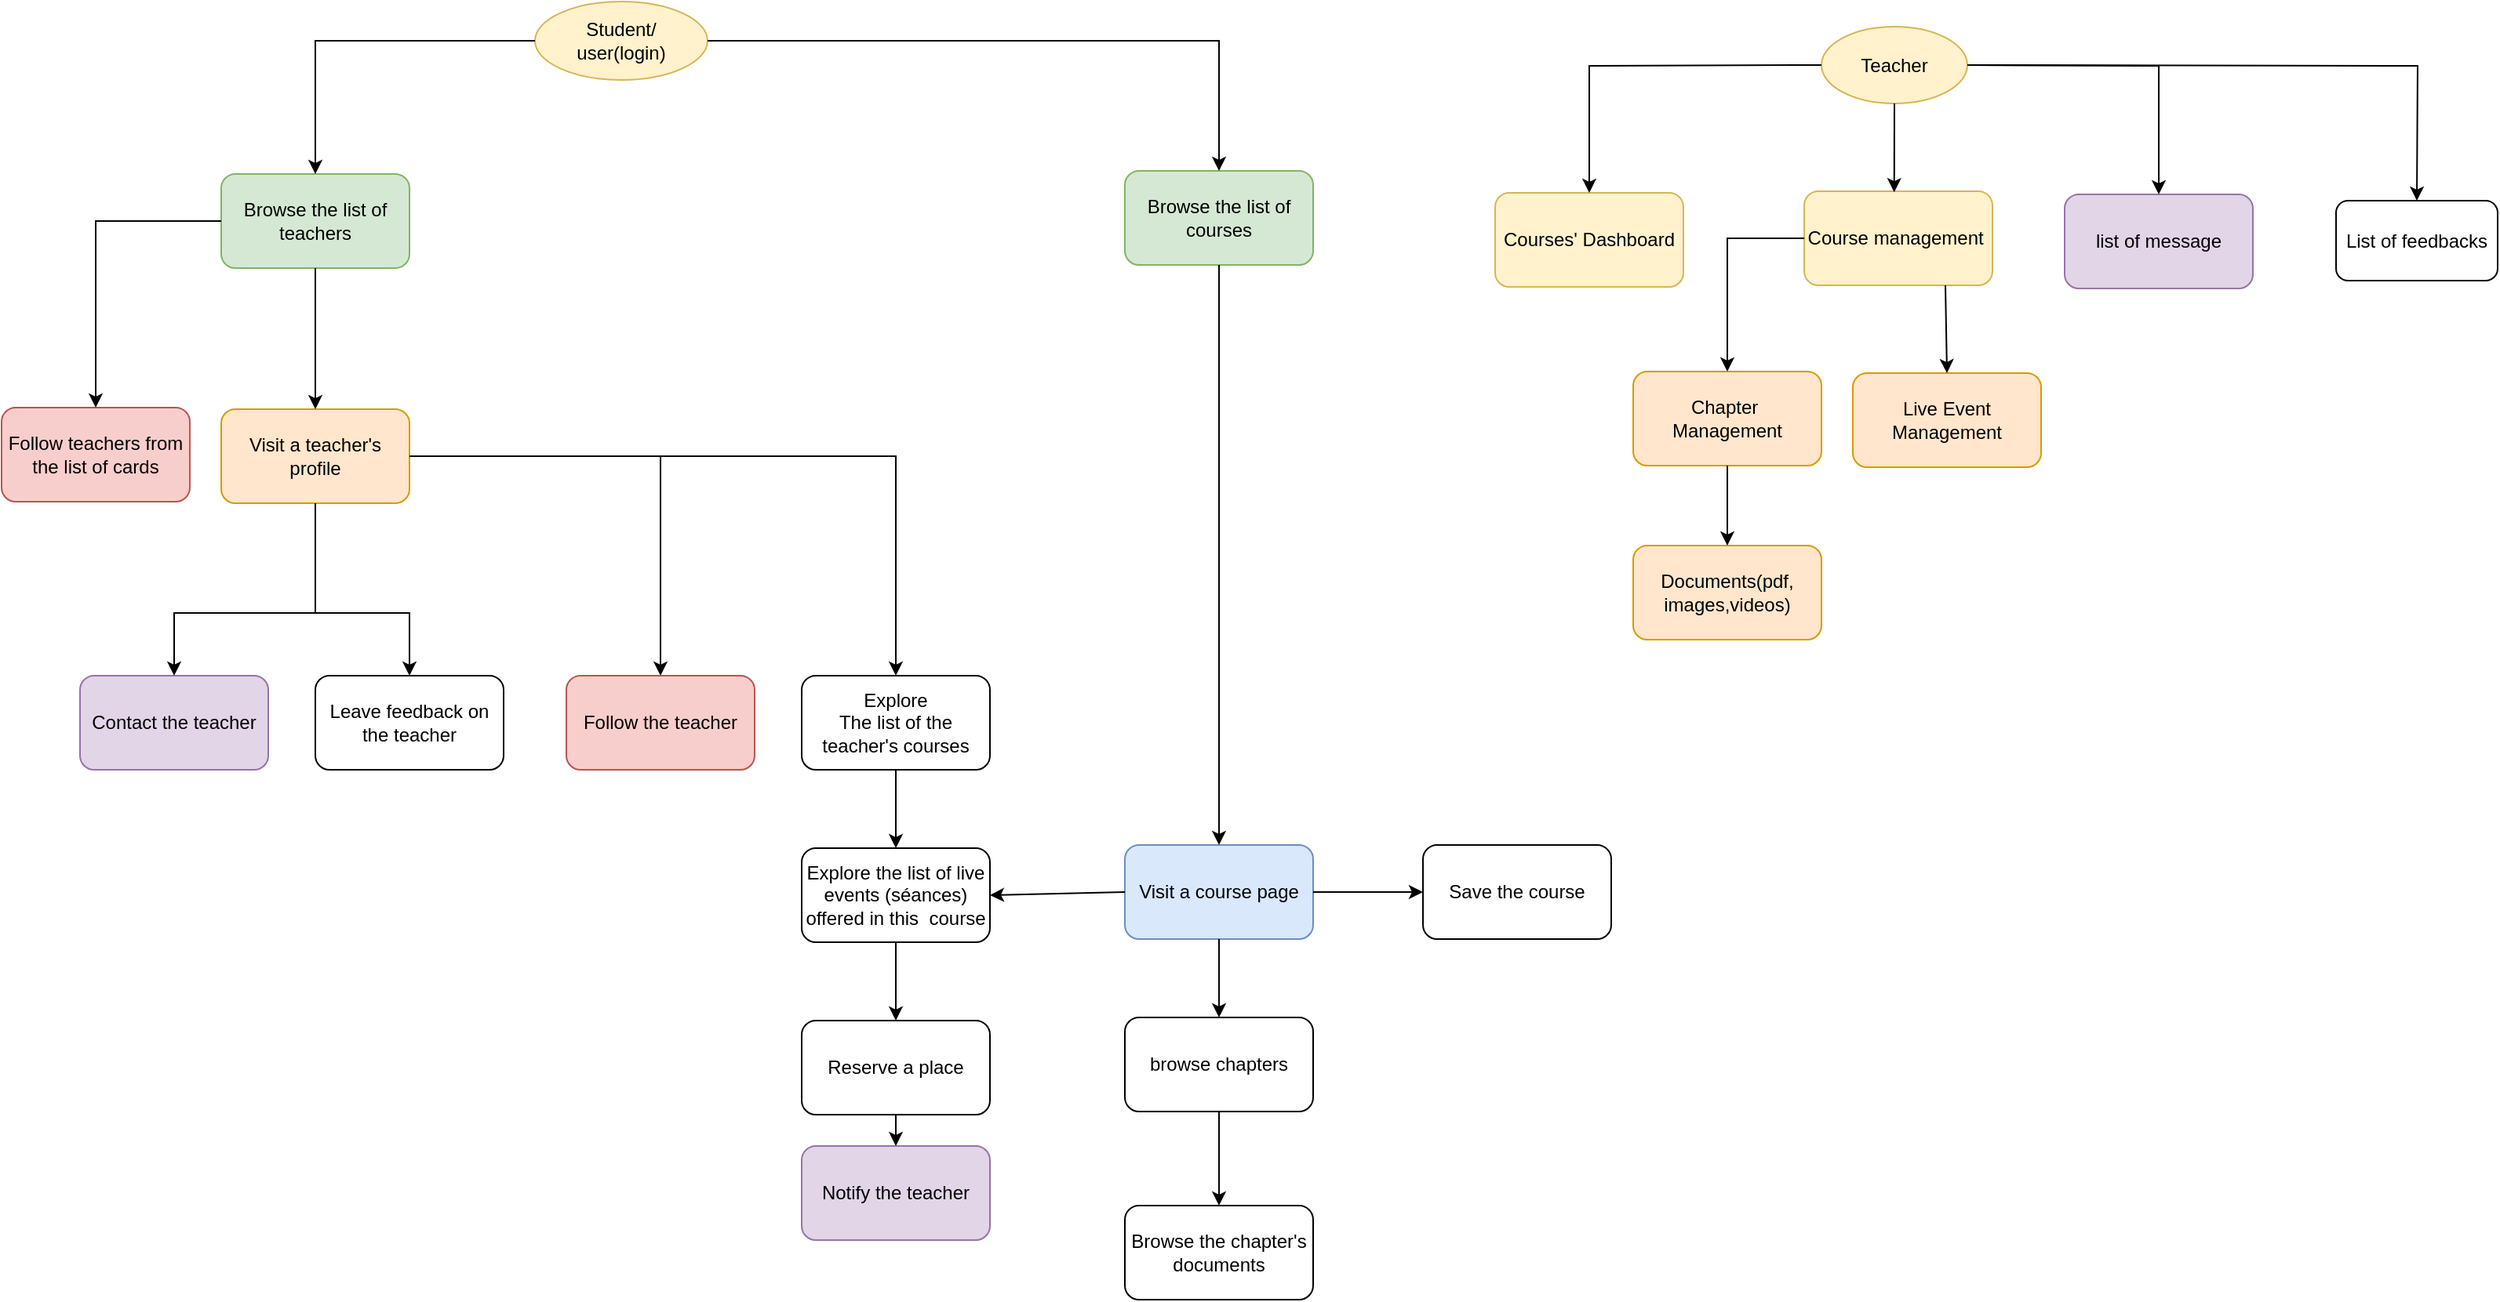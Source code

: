 <mxfile version="24.7.10">
  <diagram name="Page-1" id="f1APdz8lFDjYEm-C7kxX">
    <mxGraphModel dx="1832" dy="817" grid="0" gridSize="10" guides="0" tooltips="1" connect="1" arrows="1" fold="1" page="1" pageScale="1" pageWidth="827" pageHeight="1169" math="0" shadow="0">
      <root>
        <mxCell id="0" />
        <mxCell id="1" parent="0" />
        <mxCell id="x2JKb4s64gCXa-HXRlv2-2" value="Student/&lt;div&gt;user(login)&lt;/div&gt;" style="ellipse;whiteSpace=wrap;html=1;fillColor=#fff2cc;strokeColor=#d6b656;" vertex="1" parent="1">
          <mxGeometry x="391" y="121" width="110" height="50" as="geometry" />
        </mxCell>
        <mxCell id="x2JKb4s64gCXa-HXRlv2-3" value="Browse the list of teachers" style="rounded=1;whiteSpace=wrap;html=1;fillColor=#d5e8d4;strokeColor=#82b366;" vertex="1" parent="1">
          <mxGeometry x="191" y="231" width="120" height="60" as="geometry" />
        </mxCell>
        <mxCell id="x2JKb4s64gCXa-HXRlv2-4" value="" style="endArrow=classic;html=1;rounded=0;exitX=0;exitY=0.5;exitDx=0;exitDy=0;entryX=0.5;entryY=0;entryDx=0;entryDy=0;" edge="1" parent="1" source="x2JKb4s64gCXa-HXRlv2-2" target="x2JKb4s64gCXa-HXRlv2-3">
          <mxGeometry width="50" height="50" relative="1" as="geometry">
            <mxPoint x="291" y="191" as="sourcePoint" />
            <mxPoint x="341" y="141" as="targetPoint" />
            <Array as="points">
              <mxPoint x="251" y="146" />
            </Array>
          </mxGeometry>
        </mxCell>
        <mxCell id="x2JKb4s64gCXa-HXRlv2-5" value="Browse the list of courses" style="rounded=1;whiteSpace=wrap;html=1;fillColor=#d5e8d4;strokeColor=#82b366;" vertex="1" parent="1">
          <mxGeometry x="767" y="229" width="120" height="60" as="geometry" />
        </mxCell>
        <mxCell id="x2JKb4s64gCXa-HXRlv2-6" value="" style="endArrow=classic;html=1;rounded=0;exitX=1;exitY=0.5;exitDx=0;exitDy=0;entryX=0.5;entryY=0;entryDx=0;entryDy=0;" edge="1" parent="1" target="x2JKb4s64gCXa-HXRlv2-5" source="x2JKb4s64gCXa-HXRlv2-2">
          <mxGeometry width="50" height="50" relative="1" as="geometry">
            <mxPoint x="521" y="131" as="sourcePoint" />
            <mxPoint x="721" y="151" as="targetPoint" />
            <Array as="points">
              <mxPoint x="827" y="146" />
            </Array>
          </mxGeometry>
        </mxCell>
        <mxCell id="x2JKb4s64gCXa-HXRlv2-7" value="Visit a teacher&#39;s profile" style="rounded=1;whiteSpace=wrap;html=1;fillColor=#ffe6cc;strokeColor=#d79b00;" vertex="1" parent="1">
          <mxGeometry x="191" y="381" width="120" height="60" as="geometry" />
        </mxCell>
        <mxCell id="x2JKb4s64gCXa-HXRlv2-8" value="Follow teachers from the list of cards" style="rounded=1;whiteSpace=wrap;html=1;fillColor=#f8cecc;strokeColor=#b85450;" vertex="1" parent="1">
          <mxGeometry x="51" y="380" width="120" height="60" as="geometry" />
        </mxCell>
        <mxCell id="x2JKb4s64gCXa-HXRlv2-9" value="Leave feedback on the teacher" style="rounded=1;whiteSpace=wrap;html=1;" vertex="1" parent="1">
          <mxGeometry x="251" y="551" width="120" height="60" as="geometry" />
        </mxCell>
        <mxCell id="x2JKb4s64gCXa-HXRlv2-10" value="Contact the teacher" style="rounded=1;whiteSpace=wrap;html=1;fillColor=#e1d5e7;strokeColor=#9673a6;" vertex="1" parent="1">
          <mxGeometry x="101" y="551" width="120" height="60" as="geometry" />
        </mxCell>
        <mxCell id="x2JKb4s64gCXa-HXRlv2-11" value="" style="endArrow=classic;html=1;rounded=0;exitX=0;exitY=0.5;exitDx=0;exitDy=0;entryX=0.5;entryY=0;entryDx=0;entryDy=0;" edge="1" parent="1" source="x2JKb4s64gCXa-HXRlv2-3" target="x2JKb4s64gCXa-HXRlv2-8">
          <mxGeometry width="50" height="50" relative="1" as="geometry">
            <mxPoint x="61" y="341" as="sourcePoint" />
            <mxPoint x="111" y="291" as="targetPoint" />
            <Array as="points">
              <mxPoint x="111" y="261" />
            </Array>
          </mxGeometry>
        </mxCell>
        <mxCell id="x2JKb4s64gCXa-HXRlv2-12" value="" style="endArrow=classic;html=1;rounded=0;exitX=0.5;exitY=1;exitDx=0;exitDy=0;entryX=0.5;entryY=0;entryDx=0;entryDy=0;" edge="1" parent="1" source="x2JKb4s64gCXa-HXRlv2-3" target="x2JKb4s64gCXa-HXRlv2-7">
          <mxGeometry width="50" height="50" relative="1" as="geometry">
            <mxPoint x="281" y="361" as="sourcePoint" />
            <mxPoint x="331" y="311" as="targetPoint" />
          </mxGeometry>
        </mxCell>
        <mxCell id="x2JKb4s64gCXa-HXRlv2-13" value="" style="endArrow=classic;html=1;rounded=0;entryX=0.5;entryY=0;entryDx=0;entryDy=0;exitX=0.5;exitY=1;exitDx=0;exitDy=0;" edge="1" parent="1" source="x2JKb4s64gCXa-HXRlv2-7" target="x2JKb4s64gCXa-HXRlv2-9">
          <mxGeometry width="50" height="50" relative="1" as="geometry">
            <mxPoint x="331" y="521" as="sourcePoint" />
            <mxPoint x="381" y="471" as="targetPoint" />
            <Array as="points">
              <mxPoint x="251" y="511" />
              <mxPoint x="311" y="511" />
            </Array>
          </mxGeometry>
        </mxCell>
        <mxCell id="x2JKb4s64gCXa-HXRlv2-14" value="" style="endArrow=classic;html=1;rounded=0;exitX=0.5;exitY=1;exitDx=0;exitDy=0;entryX=0.5;entryY=0;entryDx=0;entryDy=0;" edge="1" parent="1" source="x2JKb4s64gCXa-HXRlv2-7" target="x2JKb4s64gCXa-HXRlv2-10">
          <mxGeometry width="50" height="50" relative="1" as="geometry">
            <mxPoint x="131" y="541" as="sourcePoint" />
            <mxPoint x="181" y="491" as="targetPoint" />
            <Array as="points">
              <mxPoint x="251" y="511" />
              <mxPoint x="161" y="511" />
            </Array>
          </mxGeometry>
        </mxCell>
        <mxCell id="x2JKb4s64gCXa-HXRlv2-15" value="" style="endArrow=classic;html=1;rounded=0;exitX=1;exitY=0.5;exitDx=0;exitDy=0;entryX=0.5;entryY=0;entryDx=0;entryDy=0;" edge="1" parent="1" source="x2JKb4s64gCXa-HXRlv2-7" target="x2JKb4s64gCXa-HXRlv2-16">
          <mxGeometry width="50" height="50" relative="1" as="geometry">
            <mxPoint x="391" y="451" as="sourcePoint" />
            <mxPoint x="471" y="551" as="targetPoint" />
            <Array as="points">
              <mxPoint x="471" y="411" />
            </Array>
          </mxGeometry>
        </mxCell>
        <mxCell id="x2JKb4s64gCXa-HXRlv2-16" value="Follow the teacher" style="rounded=1;whiteSpace=wrap;html=1;fillColor=#f8cecc;strokeColor=#b85450;" vertex="1" parent="1">
          <mxGeometry x="411" y="551" width="120" height="60" as="geometry" />
        </mxCell>
        <mxCell id="x2JKb4s64gCXa-HXRlv2-17" value="Explore&lt;div&gt;The list of the teacher&#39;s courses&lt;br&gt;&lt;/div&gt;" style="rounded=1;whiteSpace=wrap;html=1;" vertex="1" parent="1">
          <mxGeometry x="561" y="551" width="120" height="60" as="geometry" />
        </mxCell>
        <mxCell id="x2JKb4s64gCXa-HXRlv2-18" value="" style="endArrow=classic;html=1;rounded=0;exitX=1;exitY=0.5;exitDx=0;exitDy=0;entryX=0.5;entryY=0;entryDx=0;entryDy=0;" edge="1" parent="1" source="x2JKb4s64gCXa-HXRlv2-7" target="x2JKb4s64gCXa-HXRlv2-17">
          <mxGeometry width="50" height="50" relative="1" as="geometry">
            <mxPoint x="311" y="411" as="sourcePoint" />
            <mxPoint x="581" y="431" as="targetPoint" />
            <Array as="points">
              <mxPoint x="621" y="411" />
            </Array>
          </mxGeometry>
        </mxCell>
        <mxCell id="x2JKb4s64gCXa-HXRlv2-19" value="Explore the list of live events (séances) offered in this&amp;nbsp; course" style="rounded=1;whiteSpace=wrap;html=1;" vertex="1" parent="1">
          <mxGeometry x="561" y="661" width="120" height="60" as="geometry" />
        </mxCell>
        <mxCell id="x2JKb4s64gCXa-HXRlv2-20" value="" style="endArrow=classic;html=1;rounded=0;exitX=0.5;exitY=1;exitDx=0;exitDy=0;entryX=0.5;entryY=0;entryDx=0;entryDy=0;" edge="1" parent="1" source="x2JKb4s64gCXa-HXRlv2-17" target="x2JKb4s64gCXa-HXRlv2-19">
          <mxGeometry width="50" height="50" relative="1" as="geometry">
            <mxPoint x="471" y="711" as="sourcePoint" />
            <mxPoint x="521" y="661" as="targetPoint" />
          </mxGeometry>
        </mxCell>
        <mxCell id="x2JKb4s64gCXa-HXRlv2-21" value="" style="endArrow=classic;html=1;rounded=0;exitX=0.5;exitY=1;exitDx=0;exitDy=0;" edge="1" parent="1" source="x2JKb4s64gCXa-HXRlv2-19">
          <mxGeometry width="50" height="50" relative="1" as="geometry">
            <mxPoint x="611" y="821" as="sourcePoint" />
            <mxPoint x="621" y="771" as="targetPoint" />
          </mxGeometry>
        </mxCell>
        <mxCell id="x2JKb4s64gCXa-HXRlv2-22" value="Reserve a place" style="rounded=1;whiteSpace=wrap;html=1;" vertex="1" parent="1">
          <mxGeometry x="561" y="771" width="120" height="60" as="geometry" />
        </mxCell>
        <mxCell id="x2JKb4s64gCXa-HXRlv2-23" value="Notify the teacher" style="rounded=1;whiteSpace=wrap;html=1;fillColor=#e1d5e7;strokeColor=#9673a6;" vertex="1" parent="1">
          <mxGeometry x="561" y="851" width="120" height="60" as="geometry" />
        </mxCell>
        <mxCell id="x2JKb4s64gCXa-HXRlv2-24" value="" style="endArrow=classic;html=1;rounded=0;exitX=0.5;exitY=1;exitDx=0;exitDy=0;entryX=0.5;entryY=0;entryDx=0;entryDy=0;" edge="1" parent="1" source="x2JKb4s64gCXa-HXRlv2-22" target="x2JKb4s64gCXa-HXRlv2-23">
          <mxGeometry width="50" height="50" relative="1" as="geometry">
            <mxPoint x="391" y="851" as="sourcePoint" />
            <mxPoint x="441" y="801" as="targetPoint" />
          </mxGeometry>
        </mxCell>
        <mxCell id="x2JKb4s64gCXa-HXRlv2-25" value="Visit a course page" style="rounded=1;whiteSpace=wrap;html=1;fillColor=#dae8fc;strokeColor=#6c8ebf;" vertex="1" parent="1">
          <mxGeometry x="767" y="659" width="120" height="60" as="geometry" />
        </mxCell>
        <mxCell id="x2JKb4s64gCXa-HXRlv2-26" value="" style="endArrow=classic;html=1;rounded=0;exitX=0.5;exitY=1;exitDx=0;exitDy=0;entryX=0.5;entryY=0;entryDx=0;entryDy=0;" edge="1" parent="1" source="x2JKb4s64gCXa-HXRlv2-5" target="x2JKb4s64gCXa-HXRlv2-25">
          <mxGeometry width="50" height="50" relative="1" as="geometry">
            <mxPoint x="647" y="359" as="sourcePoint" />
            <mxPoint x="697" y="309" as="targetPoint" />
          </mxGeometry>
        </mxCell>
        <mxCell id="x2JKb4s64gCXa-HXRlv2-27" value="" style="endArrow=classic;html=1;rounded=0;exitX=0;exitY=0.5;exitDx=0;exitDy=0;entryX=1;entryY=0.5;entryDx=0;entryDy=0;" edge="1" parent="1" source="x2JKb4s64gCXa-HXRlv2-25" target="x2JKb4s64gCXa-HXRlv2-19">
          <mxGeometry width="50" height="50" relative="1" as="geometry">
            <mxPoint x="711" y="651" as="sourcePoint" />
            <mxPoint x="761" y="601" as="targetPoint" />
          </mxGeometry>
        </mxCell>
        <mxCell id="x2JKb4s64gCXa-HXRlv2-28" value="Save the course" style="rounded=1;whiteSpace=wrap;html=1;" vertex="1" parent="1">
          <mxGeometry x="957" y="659" width="120" height="60" as="geometry" />
        </mxCell>
        <mxCell id="x2JKb4s64gCXa-HXRlv2-29" value="" style="endArrow=classic;html=1;rounded=0;entryX=0;entryY=0.5;entryDx=0;entryDy=0;exitX=1;exitY=0.5;exitDx=0;exitDy=0;" edge="1" parent="1" source="x2JKb4s64gCXa-HXRlv2-25" target="x2JKb4s64gCXa-HXRlv2-28">
          <mxGeometry width="50" height="50" relative="1" as="geometry">
            <mxPoint x="887" y="679" as="sourcePoint" />
            <mxPoint x="937" y="629" as="targetPoint" />
          </mxGeometry>
        </mxCell>
        <mxCell id="x2JKb4s64gCXa-HXRlv2-30" value="browse chapters" style="rounded=1;whiteSpace=wrap;html=1;" vertex="1" parent="1">
          <mxGeometry x="767" y="769" width="120" height="60" as="geometry" />
        </mxCell>
        <mxCell id="x2JKb4s64gCXa-HXRlv2-31" value="Browse the chapter&#39;s documents" style="rounded=1;whiteSpace=wrap;html=1;" vertex="1" parent="1">
          <mxGeometry x="767" y="889" width="120" height="60" as="geometry" />
        </mxCell>
        <mxCell id="x2JKb4s64gCXa-HXRlv2-32" value="" style="endArrow=classic;html=1;rounded=0;exitX=0.5;exitY=1;exitDx=0;exitDy=0;entryX=0.5;entryY=0;entryDx=0;entryDy=0;" edge="1" parent="1" source="x2JKb4s64gCXa-HXRlv2-25" target="x2JKb4s64gCXa-HXRlv2-30">
          <mxGeometry width="50" height="50" relative="1" as="geometry">
            <mxPoint x="957" y="799" as="sourcePoint" />
            <mxPoint x="1007" y="749" as="targetPoint" />
          </mxGeometry>
        </mxCell>
        <mxCell id="x2JKb4s64gCXa-HXRlv2-33" value="" style="endArrow=classic;html=1;rounded=0;exitX=0.5;exitY=1;exitDx=0;exitDy=0;entryX=0.5;entryY=0;entryDx=0;entryDy=0;" edge="1" parent="1" source="x2JKb4s64gCXa-HXRlv2-30" target="x2JKb4s64gCXa-HXRlv2-31">
          <mxGeometry width="50" height="50" relative="1" as="geometry">
            <mxPoint x="877" y="889" as="sourcePoint" />
            <mxPoint x="927" y="839" as="targetPoint" />
          </mxGeometry>
        </mxCell>
        <mxCell id="x2JKb4s64gCXa-HXRlv2-34" value="Teacher" style="ellipse;whiteSpace=wrap;html=1;fillColor=#fff2cc;strokeColor=#d6b656;" vertex="1" parent="1">
          <mxGeometry x="1211" y="137" width="93" height="49" as="geometry" />
        </mxCell>
        <mxCell id="x2JKb4s64gCXa-HXRlv2-35" value="Course management&amp;nbsp;" style="rounded=1;whiteSpace=wrap;html=1;fillColor=#fff2cc;strokeColor=#d6b656;" vertex="1" parent="1">
          <mxGeometry x="1200" y="242" width="120" height="60" as="geometry" />
        </mxCell>
        <mxCell id="x2JKb4s64gCXa-HXRlv2-36" value="list of message" style="rounded=1;whiteSpace=wrap;html=1;fillColor=#e1d5e7;strokeColor=#9673a6;" vertex="1" parent="1">
          <mxGeometry x="1366" y="244" width="120" height="60" as="geometry" />
        </mxCell>
        <mxCell id="x2JKb4s64gCXa-HXRlv2-37" value="List of feedbacks" style="rounded=1;whiteSpace=wrap;html=1;" vertex="1" parent="1">
          <mxGeometry x="1539" y="248" width="103" height="51" as="geometry" />
        </mxCell>
        <mxCell id="x2JKb4s64gCXa-HXRlv2-38" value="Chapter&amp;nbsp;&lt;div&gt;Management&lt;/div&gt;" style="rounded=1;whiteSpace=wrap;html=1;fillColor=#ffe6cc;strokeColor=#d79b00;" vertex="1" parent="1">
          <mxGeometry x="1091" y="357" width="120" height="60" as="geometry" />
        </mxCell>
        <mxCell id="x2JKb4s64gCXa-HXRlv2-40" value="Documents(pdf,&lt;div&gt;images,videos)&lt;/div&gt;" style="rounded=1;whiteSpace=wrap;html=1;fillColor=#ffe6cc;strokeColor=#d79b00;" vertex="1" parent="1">
          <mxGeometry x="1091" y="468" width="120" height="60" as="geometry" />
        </mxCell>
        <mxCell id="x2JKb4s64gCXa-HXRlv2-41" value="" style="endArrow=classic;html=1;rounded=0;exitX=0.5;exitY=1;exitDx=0;exitDy=0;entryX=0.478;entryY=0.01;entryDx=0;entryDy=0;entryPerimeter=0;" edge="1" parent="1" source="x2JKb4s64gCXa-HXRlv2-34" target="x2JKb4s64gCXa-HXRlv2-35">
          <mxGeometry width="50" height="50" relative="1" as="geometry">
            <mxPoint x="1110" y="199" as="sourcePoint" />
            <mxPoint x="1160" y="149" as="targetPoint" />
          </mxGeometry>
        </mxCell>
        <mxCell id="x2JKb4s64gCXa-HXRlv2-42" value="" style="endArrow=classic;html=1;rounded=0;exitX=0;exitY=0.5;exitDx=0;exitDy=0;entryX=0.5;entryY=0;entryDx=0;entryDy=0;" edge="1" parent="1" source="x2JKb4s64gCXa-HXRlv2-35" target="x2JKb4s64gCXa-HXRlv2-38">
          <mxGeometry width="50" height="50" relative="1" as="geometry">
            <mxPoint x="1078" y="273" as="sourcePoint" />
            <mxPoint x="1128" y="223" as="targetPoint" />
            <Array as="points">
              <mxPoint x="1151" y="272" />
            </Array>
          </mxGeometry>
        </mxCell>
        <mxCell id="x2JKb4s64gCXa-HXRlv2-43" value="" style="endArrow=classic;html=1;rounded=0;exitX=0.5;exitY=1;exitDx=0;exitDy=0;entryX=0.5;entryY=0;entryDx=0;entryDy=0;" edge="1" parent="1" source="x2JKb4s64gCXa-HXRlv2-38" target="x2JKb4s64gCXa-HXRlv2-40">
          <mxGeometry width="50" height="50" relative="1" as="geometry">
            <mxPoint x="1290" y="492" as="sourcePoint" />
            <mxPoint x="1340" y="442" as="targetPoint" />
          </mxGeometry>
        </mxCell>
        <mxCell id="x2JKb4s64gCXa-HXRlv2-44" value="Live Event Management" style="rounded=1;whiteSpace=wrap;html=1;fillColor=#ffe6cc;strokeColor=#d79b00;" vertex="1" parent="1">
          <mxGeometry x="1231" y="358" width="120" height="60" as="geometry" />
        </mxCell>
        <mxCell id="x2JKb4s64gCXa-HXRlv2-45" value="" style="endArrow=classic;html=1;rounded=0;exitX=0.75;exitY=1;exitDx=0;exitDy=0;entryX=0.5;entryY=0;entryDx=0;entryDy=0;" edge="1" parent="1" target="x2JKb4s64gCXa-HXRlv2-44" source="x2JKb4s64gCXa-HXRlv2-35">
          <mxGeometry width="50" height="50" relative="1" as="geometry">
            <mxPoint x="1291" y="307" as="sourcePoint" />
            <mxPoint x="1480" y="332" as="targetPoint" />
          </mxGeometry>
        </mxCell>
        <mxCell id="x2JKb4s64gCXa-HXRlv2-46" value="" style="endArrow=classic;html=1;rounded=0;exitX=1;exitY=0.5;exitDx=0;exitDy=0;entryX=0.5;entryY=0;entryDx=0;entryDy=0;" edge="1" parent="1" source="x2JKb4s64gCXa-HXRlv2-34" target="x2JKb4s64gCXa-HXRlv2-36">
          <mxGeometry width="50" height="50" relative="1" as="geometry">
            <mxPoint x="1381" y="147" as="sourcePoint" />
            <mxPoint x="1431" y="97" as="targetPoint" />
            <Array as="points">
              <mxPoint x="1426" y="162" />
            </Array>
          </mxGeometry>
        </mxCell>
        <mxCell id="x2JKb4s64gCXa-HXRlv2-47" value="" style="endArrow=classic;html=1;rounded=0;entryX=0.5;entryY=0;entryDx=0;entryDy=0;exitX=1;exitY=0.5;exitDx=0;exitDy=0;" edge="1" parent="1" source="x2JKb4s64gCXa-HXRlv2-34" target="x2JKb4s64gCXa-HXRlv2-37">
          <mxGeometry width="50" height="50" relative="1" as="geometry">
            <mxPoint x="1531" y="177" as="sourcePoint" />
            <mxPoint x="1581" y="127" as="targetPoint" />
            <Array as="points">
              <mxPoint x="1591" y="162" />
            </Array>
          </mxGeometry>
        </mxCell>
        <mxCell id="x2JKb4s64gCXa-HXRlv2-48" value="Courses&#39; Dashboard" style="rounded=1;whiteSpace=wrap;html=1;fillColor=#fff2cc;strokeColor=#d6b656;" vertex="1" parent="1">
          <mxGeometry x="1003" y="243" width="120" height="60" as="geometry" />
        </mxCell>
        <mxCell id="x2JKb4s64gCXa-HXRlv2-49" value="" style="endArrow=classic;html=1;rounded=0;entryX=0.5;entryY=0;entryDx=0;entryDy=0;exitX=0;exitY=0.5;exitDx=0;exitDy=0;" edge="1" parent="1" source="x2JKb4s64gCXa-HXRlv2-34" target="x2JKb4s64gCXa-HXRlv2-48">
          <mxGeometry width="50" height="50" relative="1" as="geometry">
            <mxPoint x="1074" y="189" as="sourcePoint" />
            <mxPoint x="1124" y="139" as="targetPoint" />
            <Array as="points">
              <mxPoint x="1063" y="162" />
            </Array>
          </mxGeometry>
        </mxCell>
      </root>
    </mxGraphModel>
  </diagram>
</mxfile>
